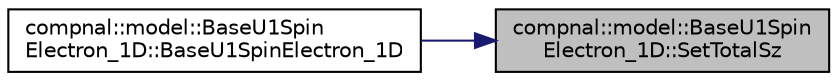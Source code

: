 digraph "compnal::model::BaseU1SpinElectron_1D::SetTotalSz"
{
 // INTERACTIVE_SVG=YES
 // LATEX_PDF_SIZE
  edge [fontname="Helvetica",fontsize="10",labelfontname="Helvetica",labelfontsize="10"];
  node [fontname="Helvetica",fontsize="10",shape=record];
  rankdir="RL";
  Node1 [label="compnal::model::BaseU1Spin\lElectron_1D::SetTotalSz",height=0.2,width=0.4,color="black", fillcolor="grey75", style="filled", fontcolor="black",tooltip="Set target Hilbert space specified by the total sz to be diagonalized."];
  Node1 -> Node2 [dir="back",color="midnightblue",fontsize="10",style="solid",fontname="Helvetica"];
  Node2 [label="compnal::model::BaseU1Spin\lElectron_1D::BaseU1SpinElectron_1D",height=0.2,width=0.4,color="black", fillcolor="white", style="filled",URL="$de/d75/classcompnal_1_1model_1_1_base_u1_spin_electron__1_d.html#a1e1525c0ecd7bf928ea57b9087516538",tooltip="Constructor of BaseU1Electron_1D class."];
}
